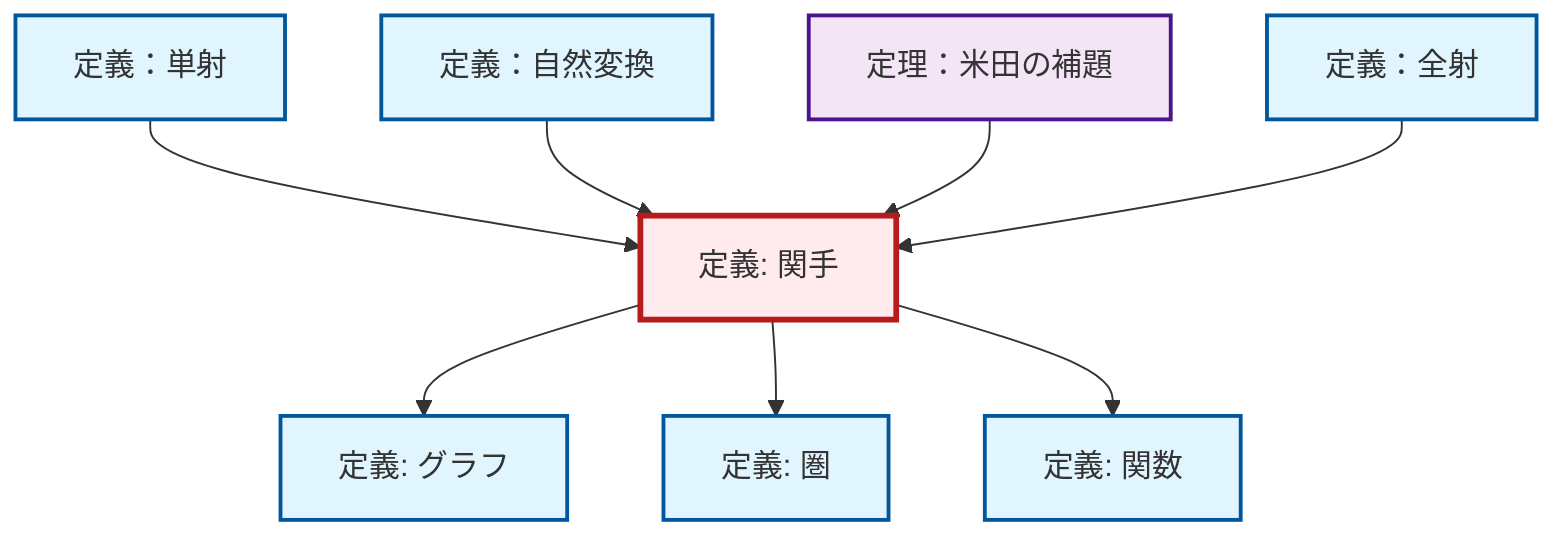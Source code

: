 graph TD
    classDef definition fill:#e1f5fe,stroke:#01579b,stroke-width:2px
    classDef theorem fill:#f3e5f5,stroke:#4a148c,stroke-width:2px
    classDef axiom fill:#fff3e0,stroke:#e65100,stroke-width:2px
    classDef example fill:#e8f5e9,stroke:#1b5e20,stroke-width:2px
    classDef current fill:#ffebee,stroke:#b71c1c,stroke-width:3px
    def-graph["定義: グラフ"]:::definition
    def-monomorphism["定義：単射"]:::definition
    def-function["定義: 関数"]:::definition
    def-functor["定義: 関手"]:::definition
    def-epimorphism["定義：全射"]:::definition
    def-natural-transformation["定義：自然変換"]:::definition
    def-category["定義: 圏"]:::definition
    thm-yoneda["定理：米田の補題"]:::theorem
    def-monomorphism --> def-functor
    def-functor --> def-graph
    def-functor --> def-category
    def-natural-transformation --> def-functor
    thm-yoneda --> def-functor
    def-functor --> def-function
    def-epimorphism --> def-functor
    class def-functor current
